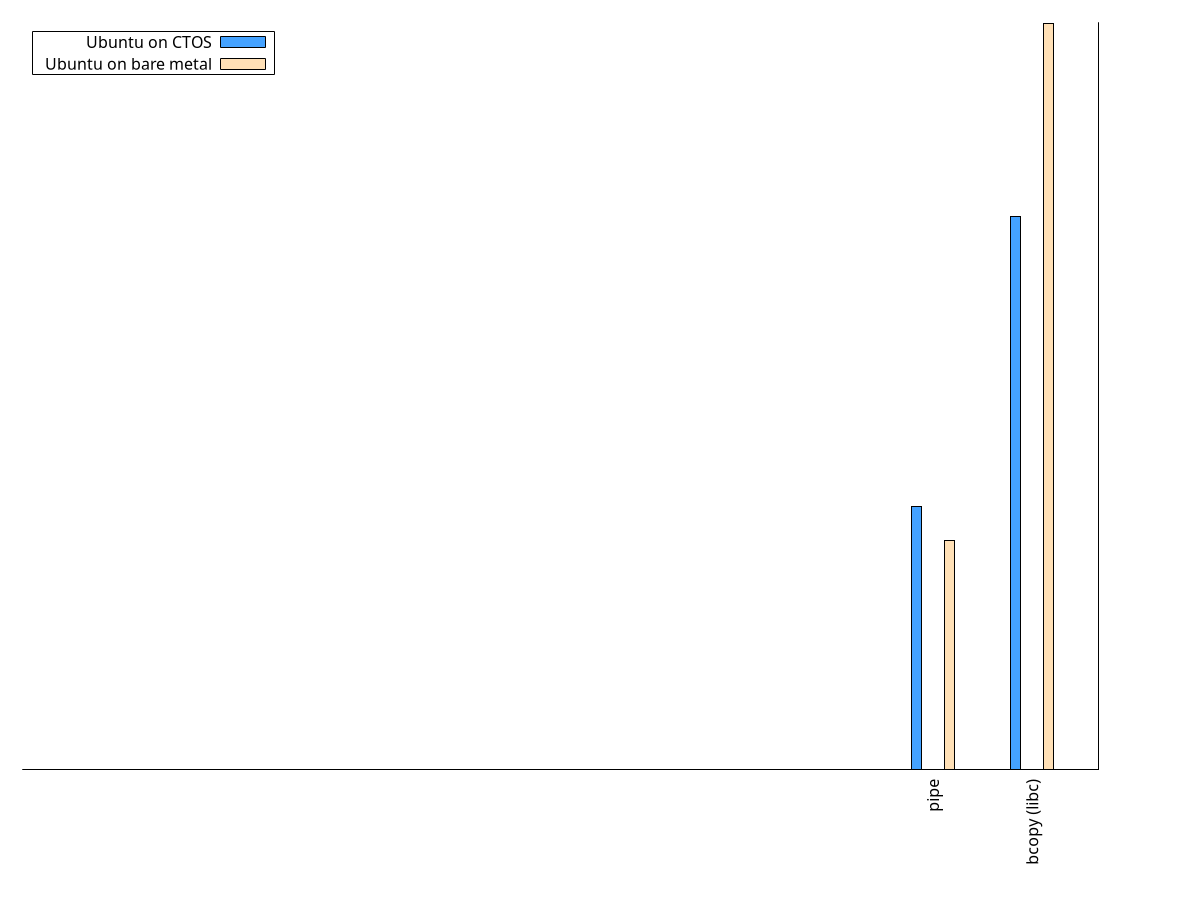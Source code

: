 set terminal aqua font "CMU-Sans-Serif,22"
set termoption dashed

set style line 10 lt 2 lc rgb "gray" lw 1
set grid y2tics  ls 10
set border 9

set style line 1 lt 1 lw 1 lc rgb "#44A2FF"
set style line 2 lt 1 lw 1 lc rgb "#FFE0B6"

unset ytics
set xtics scale 0
unset x2tics
set ytics scale 0
set ytics format ""
set y2tics rotate # by 45

set xtic rotate by -270 ( "pipe" 4.5, "bcopy (libc)" 7.5 )

set key box left

set y2tics out ("0" 0, "2" 2, "4" 4, "6" 6, "GB/s" 8)


set yrange [0:8]
set xrange [ -23:9.5 ]
set boxwidth .3
set style fill solid border -1

# set label "Deleting 10,000 files" at graph .05, .5 rotate 

plot "-" using 1:2 title "Ubuntu on CTOS" with boxes ls 1 fs solid border lc rgbcolor "black", \
     "-"  using 1:2 title "Ubuntu on bare metal" with boxes  ls 2 fs solid border lc rgbcolor "black"

4 2.82
7 5.92
e
5 2.45
8 7.99
e
 


